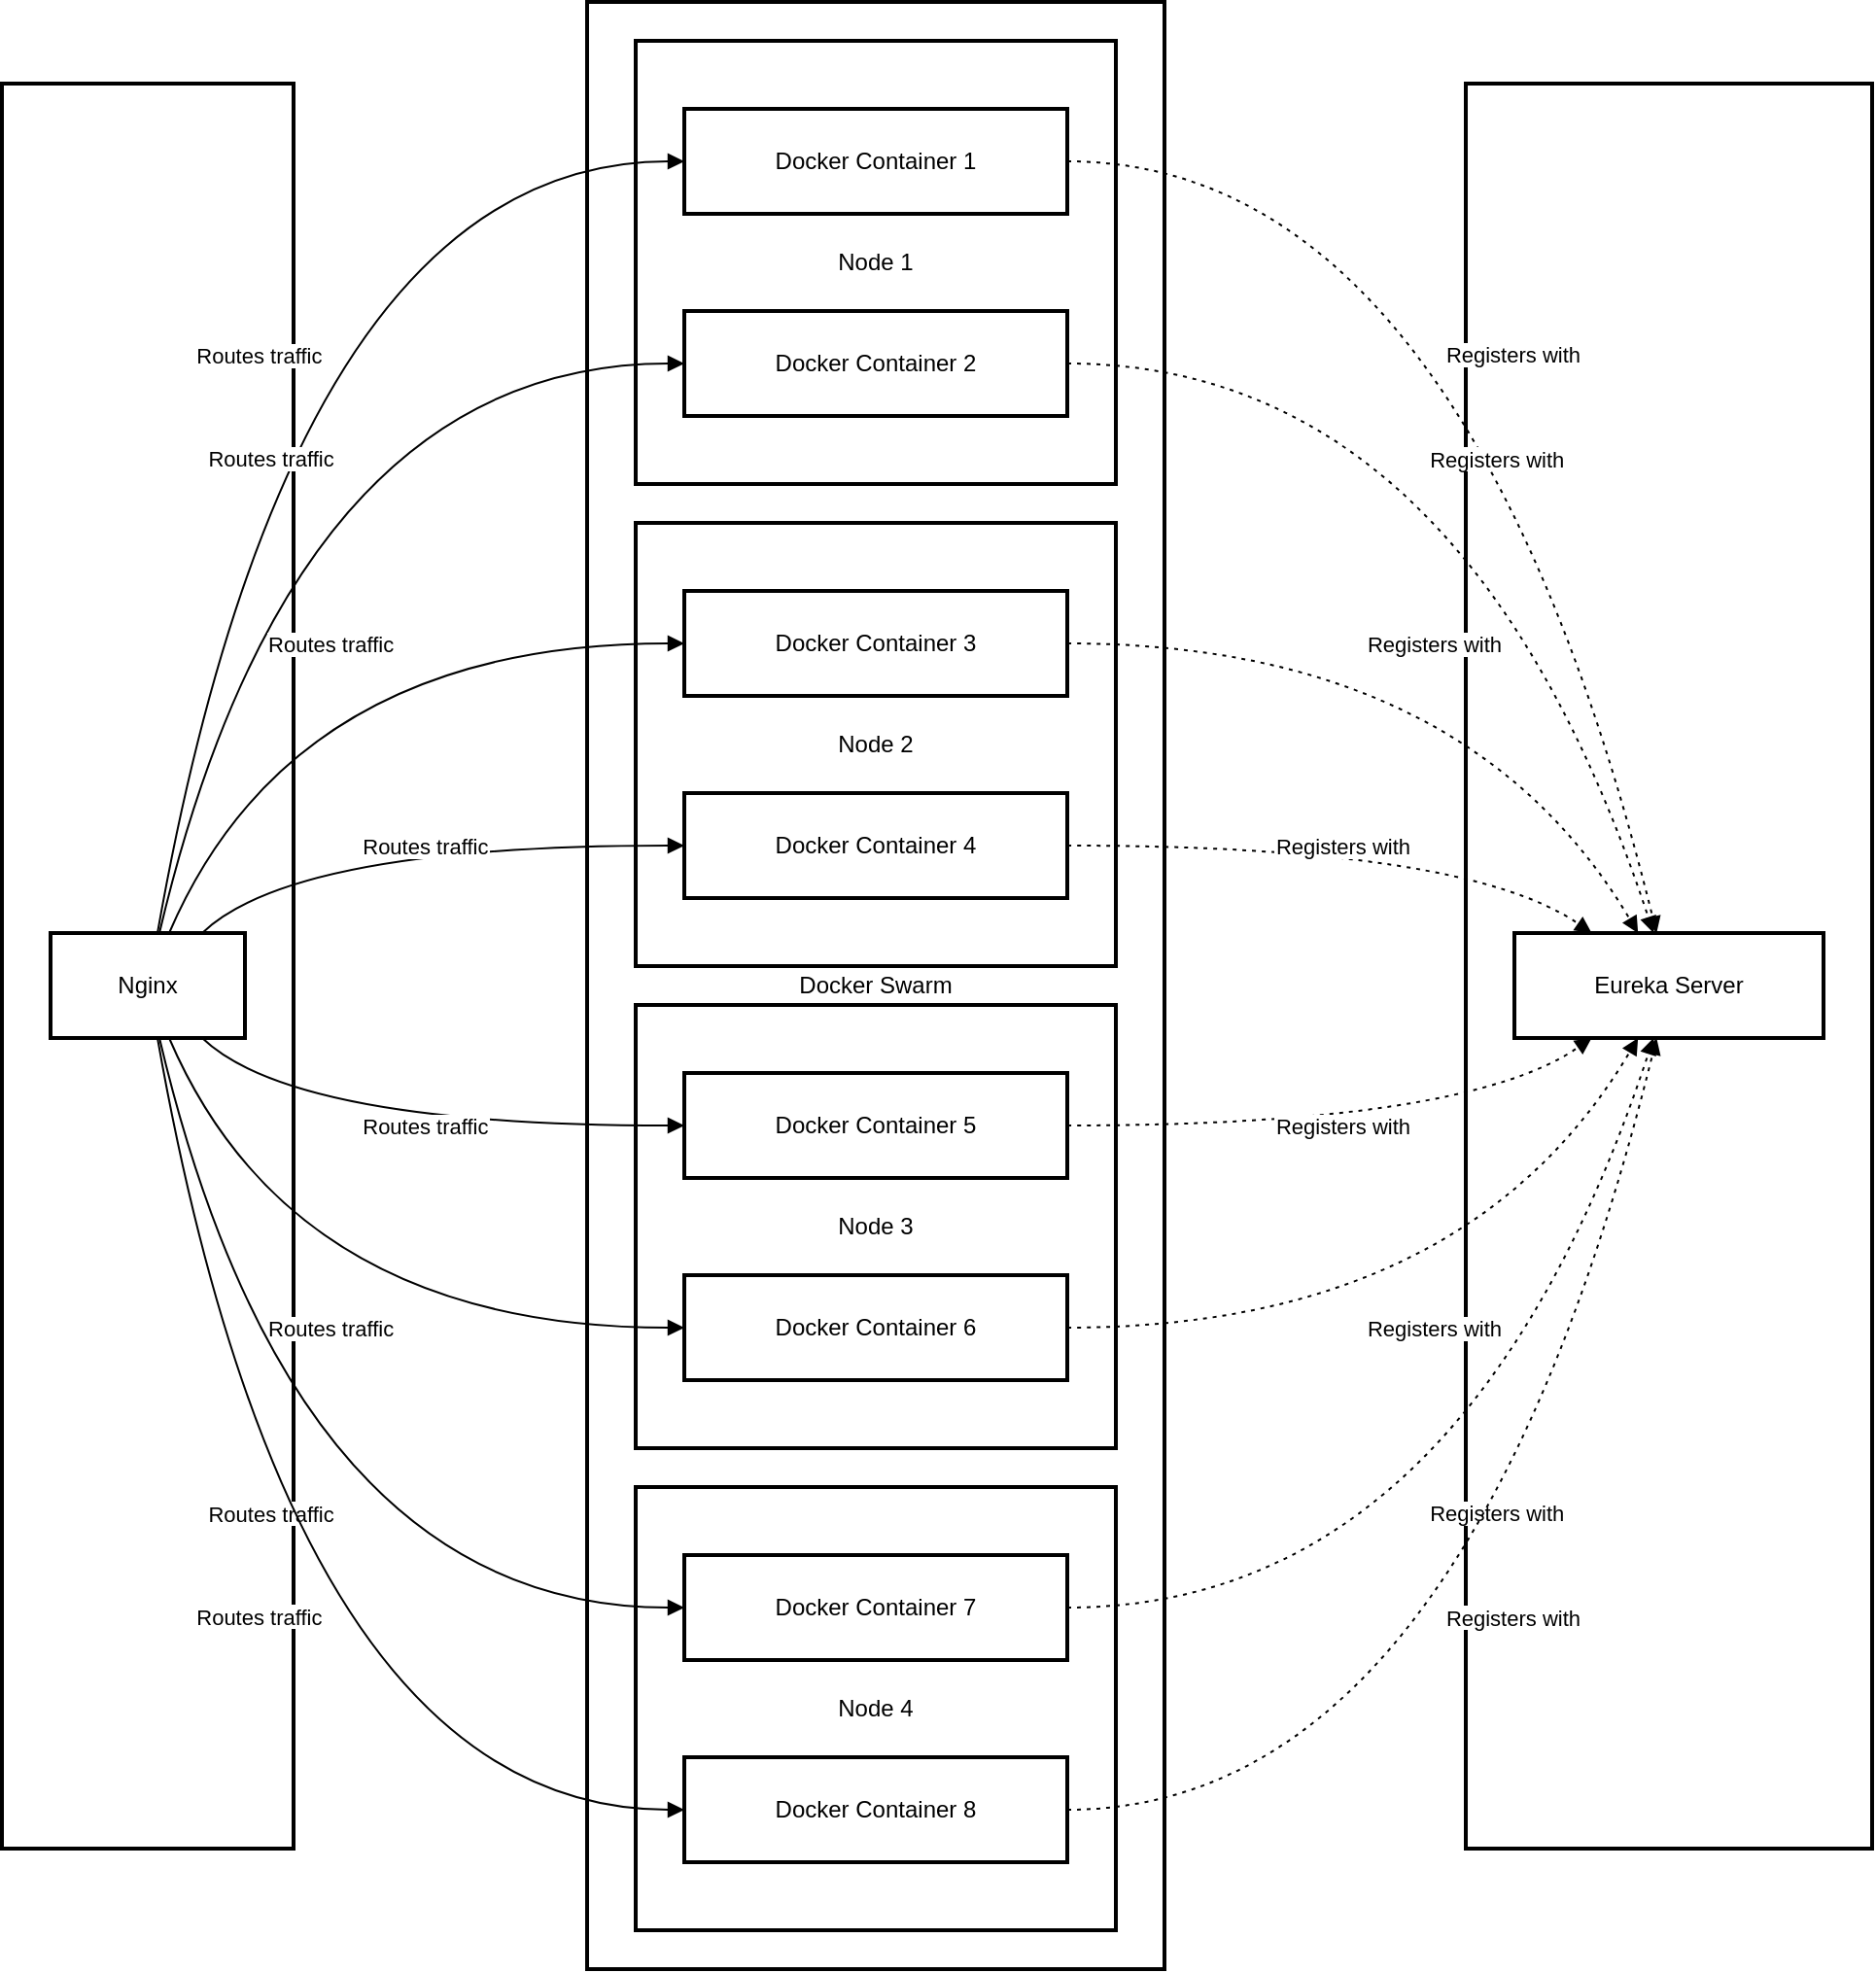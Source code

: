<mxfile version="26.0.16">
  <diagram name="페이지-1" id="kWtzN4SWqvOOWYDPocTD">
    <mxGraphModel>
      <root>
        <mxCell id="0" />
        <mxCell id="1" parent="0" />
        <mxCell id="2" value="Service Discovery" style="whiteSpace=wrap;strokeWidth=2;" vertex="1" parent="1">
          <mxGeometry x="761" y="50" width="209" height="908" as="geometry" />
        </mxCell>
        <mxCell id="3" value="Docker Swarm" style="whiteSpace=wrap;strokeWidth=2;" vertex="1" parent="1">
          <mxGeometry x="309" y="8" width="297" height="1012" as="geometry" />
        </mxCell>
        <mxCell id="4" value="Node 4" style="whiteSpace=wrap;strokeWidth=2;" vertex="1" parent="1">
          <mxGeometry x="334" y="772" width="247" height="228" as="geometry" />
        </mxCell>
        <mxCell id="5" value="Node 3" style="whiteSpace=wrap;strokeWidth=2;" vertex="1" parent="1">
          <mxGeometry x="334" y="524" width="247" height="228" as="geometry" />
        </mxCell>
        <mxCell id="6" value="Node 2" style="whiteSpace=wrap;strokeWidth=2;" vertex="1" parent="1">
          <mxGeometry x="334" y="276" width="247" height="228" as="geometry" />
        </mxCell>
        <mxCell id="7" value="Node 1" style="whiteSpace=wrap;strokeWidth=2;" vertex="1" parent="1">
          <mxGeometry x="334" y="28" width="247" height="228" as="geometry" />
        </mxCell>
        <mxCell id="8" value="Load Balancer" style="whiteSpace=wrap;strokeWidth=2;" vertex="1" parent="1">
          <mxGeometry x="8" y="50" width="150" height="908" as="geometry" />
        </mxCell>
        <mxCell id="9" value="Nginx" style="whiteSpace=wrap;strokeWidth=2;" vertex="1" parent="1">
          <mxGeometry x="33" y="487" width="100" height="54" as="geometry" />
        </mxCell>
        <mxCell id="10" value="Docker Container 1" style="whiteSpace=wrap;strokeWidth=2;" vertex="1" parent="1">
          <mxGeometry x="359" y="63" width="197" height="54" as="geometry" />
        </mxCell>
        <mxCell id="11" value="Docker Container 2" style="whiteSpace=wrap;strokeWidth=2;" vertex="1" parent="1">
          <mxGeometry x="359" y="167" width="197" height="54" as="geometry" />
        </mxCell>
        <mxCell id="12" value="Docker Container 3" style="whiteSpace=wrap;strokeWidth=2;" vertex="1" parent="1">
          <mxGeometry x="359" y="311" width="197" height="54" as="geometry" />
        </mxCell>
        <mxCell id="13" value="Docker Container 4" style="whiteSpace=wrap;strokeWidth=2;" vertex="1" parent="1">
          <mxGeometry x="359" y="415" width="197" height="54" as="geometry" />
        </mxCell>
        <mxCell id="14" value="Docker Container 5" style="whiteSpace=wrap;strokeWidth=2;" vertex="1" parent="1">
          <mxGeometry x="359" y="559" width="197" height="54" as="geometry" />
        </mxCell>
        <mxCell id="15" value="Docker Container 6" style="whiteSpace=wrap;strokeWidth=2;" vertex="1" parent="1">
          <mxGeometry x="359" y="663" width="197" height="54" as="geometry" />
        </mxCell>
        <mxCell id="16" value="Docker Container 7" style="whiteSpace=wrap;strokeWidth=2;" vertex="1" parent="1">
          <mxGeometry x="359" y="807" width="197" height="54" as="geometry" />
        </mxCell>
        <mxCell id="17" value="Docker Container 8" style="whiteSpace=wrap;strokeWidth=2;" vertex="1" parent="1">
          <mxGeometry x="359" y="911" width="197" height="54" as="geometry" />
        </mxCell>
        <mxCell id="18" value="Eureka Server" style="whiteSpace=wrap;strokeWidth=2;" vertex="1" parent="1">
          <mxGeometry x="786" y="487" width="159" height="54" as="geometry" />
        </mxCell>
        <mxCell id="19" value="Routes traffic" style="curved=1;startArrow=none;endArrow=block;exitX=0.55;exitY=0;entryX=0;entryY=0.5;" edge="1" parent="1" source="9" target="10">
          <mxGeometry relative="1" as="geometry">
            <Array as="points">
              <mxPoint x="158" y="90" />
            </Array>
          </mxGeometry>
        </mxCell>
        <mxCell id="20" value="Routes traffic" style="curved=1;startArrow=none;endArrow=block;exitX=0.56;exitY=0;entryX=0;entryY=0.5;" edge="1" parent="1" source="9" target="11">
          <mxGeometry relative="1" as="geometry">
            <Array as="points">
              <mxPoint x="158" y="194" />
            </Array>
          </mxGeometry>
        </mxCell>
        <mxCell id="21" value="Routes traffic" style="curved=1;startArrow=none;endArrow=block;exitX=0.61;exitY=0;entryX=0;entryY=0.5;" edge="1" parent="1" source="9" target="12">
          <mxGeometry relative="1" as="geometry">
            <Array as="points">
              <mxPoint x="158" y="338" />
            </Array>
          </mxGeometry>
        </mxCell>
        <mxCell id="22" value="Routes traffic" style="curved=1;startArrow=none;endArrow=block;exitX=0.78;exitY=0;entryX=0;entryY=0.5;" edge="1" parent="1" source="9" target="13">
          <mxGeometry relative="1" as="geometry">
            <Array as="points">
              <mxPoint x="158" y="442" />
            </Array>
          </mxGeometry>
        </mxCell>
        <mxCell id="23" value="Routes traffic" style="curved=1;startArrow=none;endArrow=block;exitX=0.78;exitY=1;entryX=0;entryY=0.5;" edge="1" parent="1" source="9" target="14">
          <mxGeometry relative="1" as="geometry">
            <Array as="points">
              <mxPoint x="158" y="586" />
            </Array>
          </mxGeometry>
        </mxCell>
        <mxCell id="24" value="Routes traffic" style="curved=1;startArrow=none;endArrow=block;exitX=0.61;exitY=1;entryX=0;entryY=0.5;" edge="1" parent="1" source="9" target="15">
          <mxGeometry relative="1" as="geometry">
            <Array as="points">
              <mxPoint x="158" y="690" />
            </Array>
          </mxGeometry>
        </mxCell>
        <mxCell id="25" value="Routes traffic" style="curved=1;startArrow=none;endArrow=block;exitX=0.56;exitY=1;entryX=0;entryY=0.5;" edge="1" parent="1" source="9" target="16">
          <mxGeometry relative="1" as="geometry">
            <Array as="points">
              <mxPoint x="158" y="834" />
            </Array>
          </mxGeometry>
        </mxCell>
        <mxCell id="26" value="Routes traffic" style="curved=1;startArrow=none;endArrow=block;exitX=0.55;exitY=1;entryX=0;entryY=0.5;" edge="1" parent="1" source="9" target="17">
          <mxGeometry relative="1" as="geometry">
            <Array as="points">
              <mxPoint x="158" y="938" />
            </Array>
          </mxGeometry>
        </mxCell>
        <mxCell id="27" value="Registers with" style="curved=1;dashed=1;dashPattern=2 3;startArrow=none;endArrow=block;exitX=1;exitY=0.5;entryX=0.46;entryY=0;" edge="1" parent="1" source="10" target="18">
          <mxGeometry relative="1" as="geometry">
            <Array as="points">
              <mxPoint x="761" y="90" />
            </Array>
          </mxGeometry>
        </mxCell>
        <mxCell id="28" value="Registers with" style="curved=1;dashed=1;dashPattern=2 3;startArrow=none;endArrow=block;exitX=1;exitY=0.5;entryX=0.45;entryY=0;" edge="1" parent="1" source="11" target="18">
          <mxGeometry relative="1" as="geometry">
            <Array as="points">
              <mxPoint x="761" y="194" />
            </Array>
          </mxGeometry>
        </mxCell>
        <mxCell id="29" value="Registers with" style="curved=1;dashed=1;dashPattern=2 3;startArrow=none;endArrow=block;exitX=1;exitY=0.5;entryX=0.4;entryY=0;" edge="1" parent="1" source="12" target="18">
          <mxGeometry relative="1" as="geometry">
            <Array as="points">
              <mxPoint x="761" y="338" />
            </Array>
          </mxGeometry>
        </mxCell>
        <mxCell id="30" value="Registers with" style="curved=1;dashed=1;dashPattern=2 3;startArrow=none;endArrow=block;exitX=1;exitY=0.5;entryX=0.25;entryY=0;" edge="1" parent="1" source="13" target="18">
          <mxGeometry relative="1" as="geometry">
            <Array as="points">
              <mxPoint x="761" y="442" />
            </Array>
          </mxGeometry>
        </mxCell>
        <mxCell id="31" value="Registers with" style="curved=1;dashed=1;dashPattern=2 3;startArrow=none;endArrow=block;exitX=1;exitY=0.5;entryX=0.25;entryY=1;" edge="1" parent="1" source="14" target="18">
          <mxGeometry relative="1" as="geometry">
            <Array as="points">
              <mxPoint x="761" y="586" />
            </Array>
          </mxGeometry>
        </mxCell>
        <mxCell id="32" value="Registers with" style="curved=1;dashed=1;dashPattern=2 3;startArrow=none;endArrow=block;exitX=1;exitY=0.5;entryX=0.4;entryY=1;" edge="1" parent="1" source="15" target="18">
          <mxGeometry relative="1" as="geometry">
            <Array as="points">
              <mxPoint x="761" y="690" />
            </Array>
          </mxGeometry>
        </mxCell>
        <mxCell id="33" value="Registers with" style="curved=1;dashed=1;dashPattern=2 3;startArrow=none;endArrow=block;exitX=1;exitY=0.5;entryX=0.45;entryY=1;" edge="1" parent="1" source="16" target="18">
          <mxGeometry relative="1" as="geometry">
            <Array as="points">
              <mxPoint x="761" y="834" />
            </Array>
          </mxGeometry>
        </mxCell>
        <mxCell id="34" value="Registers with" style="curved=1;dashed=1;dashPattern=2 3;startArrow=none;endArrow=block;exitX=1;exitY=0.5;entryX=0.46;entryY=1;" edge="1" parent="1" source="17" target="18">
          <mxGeometry relative="1" as="geometry">
            <Array as="points">
              <mxPoint x="761" y="938" />
            </Array>
          </mxGeometry>
        </mxCell>
      </root>
    </mxGraphModel>
  </diagram>
</mxfile>
